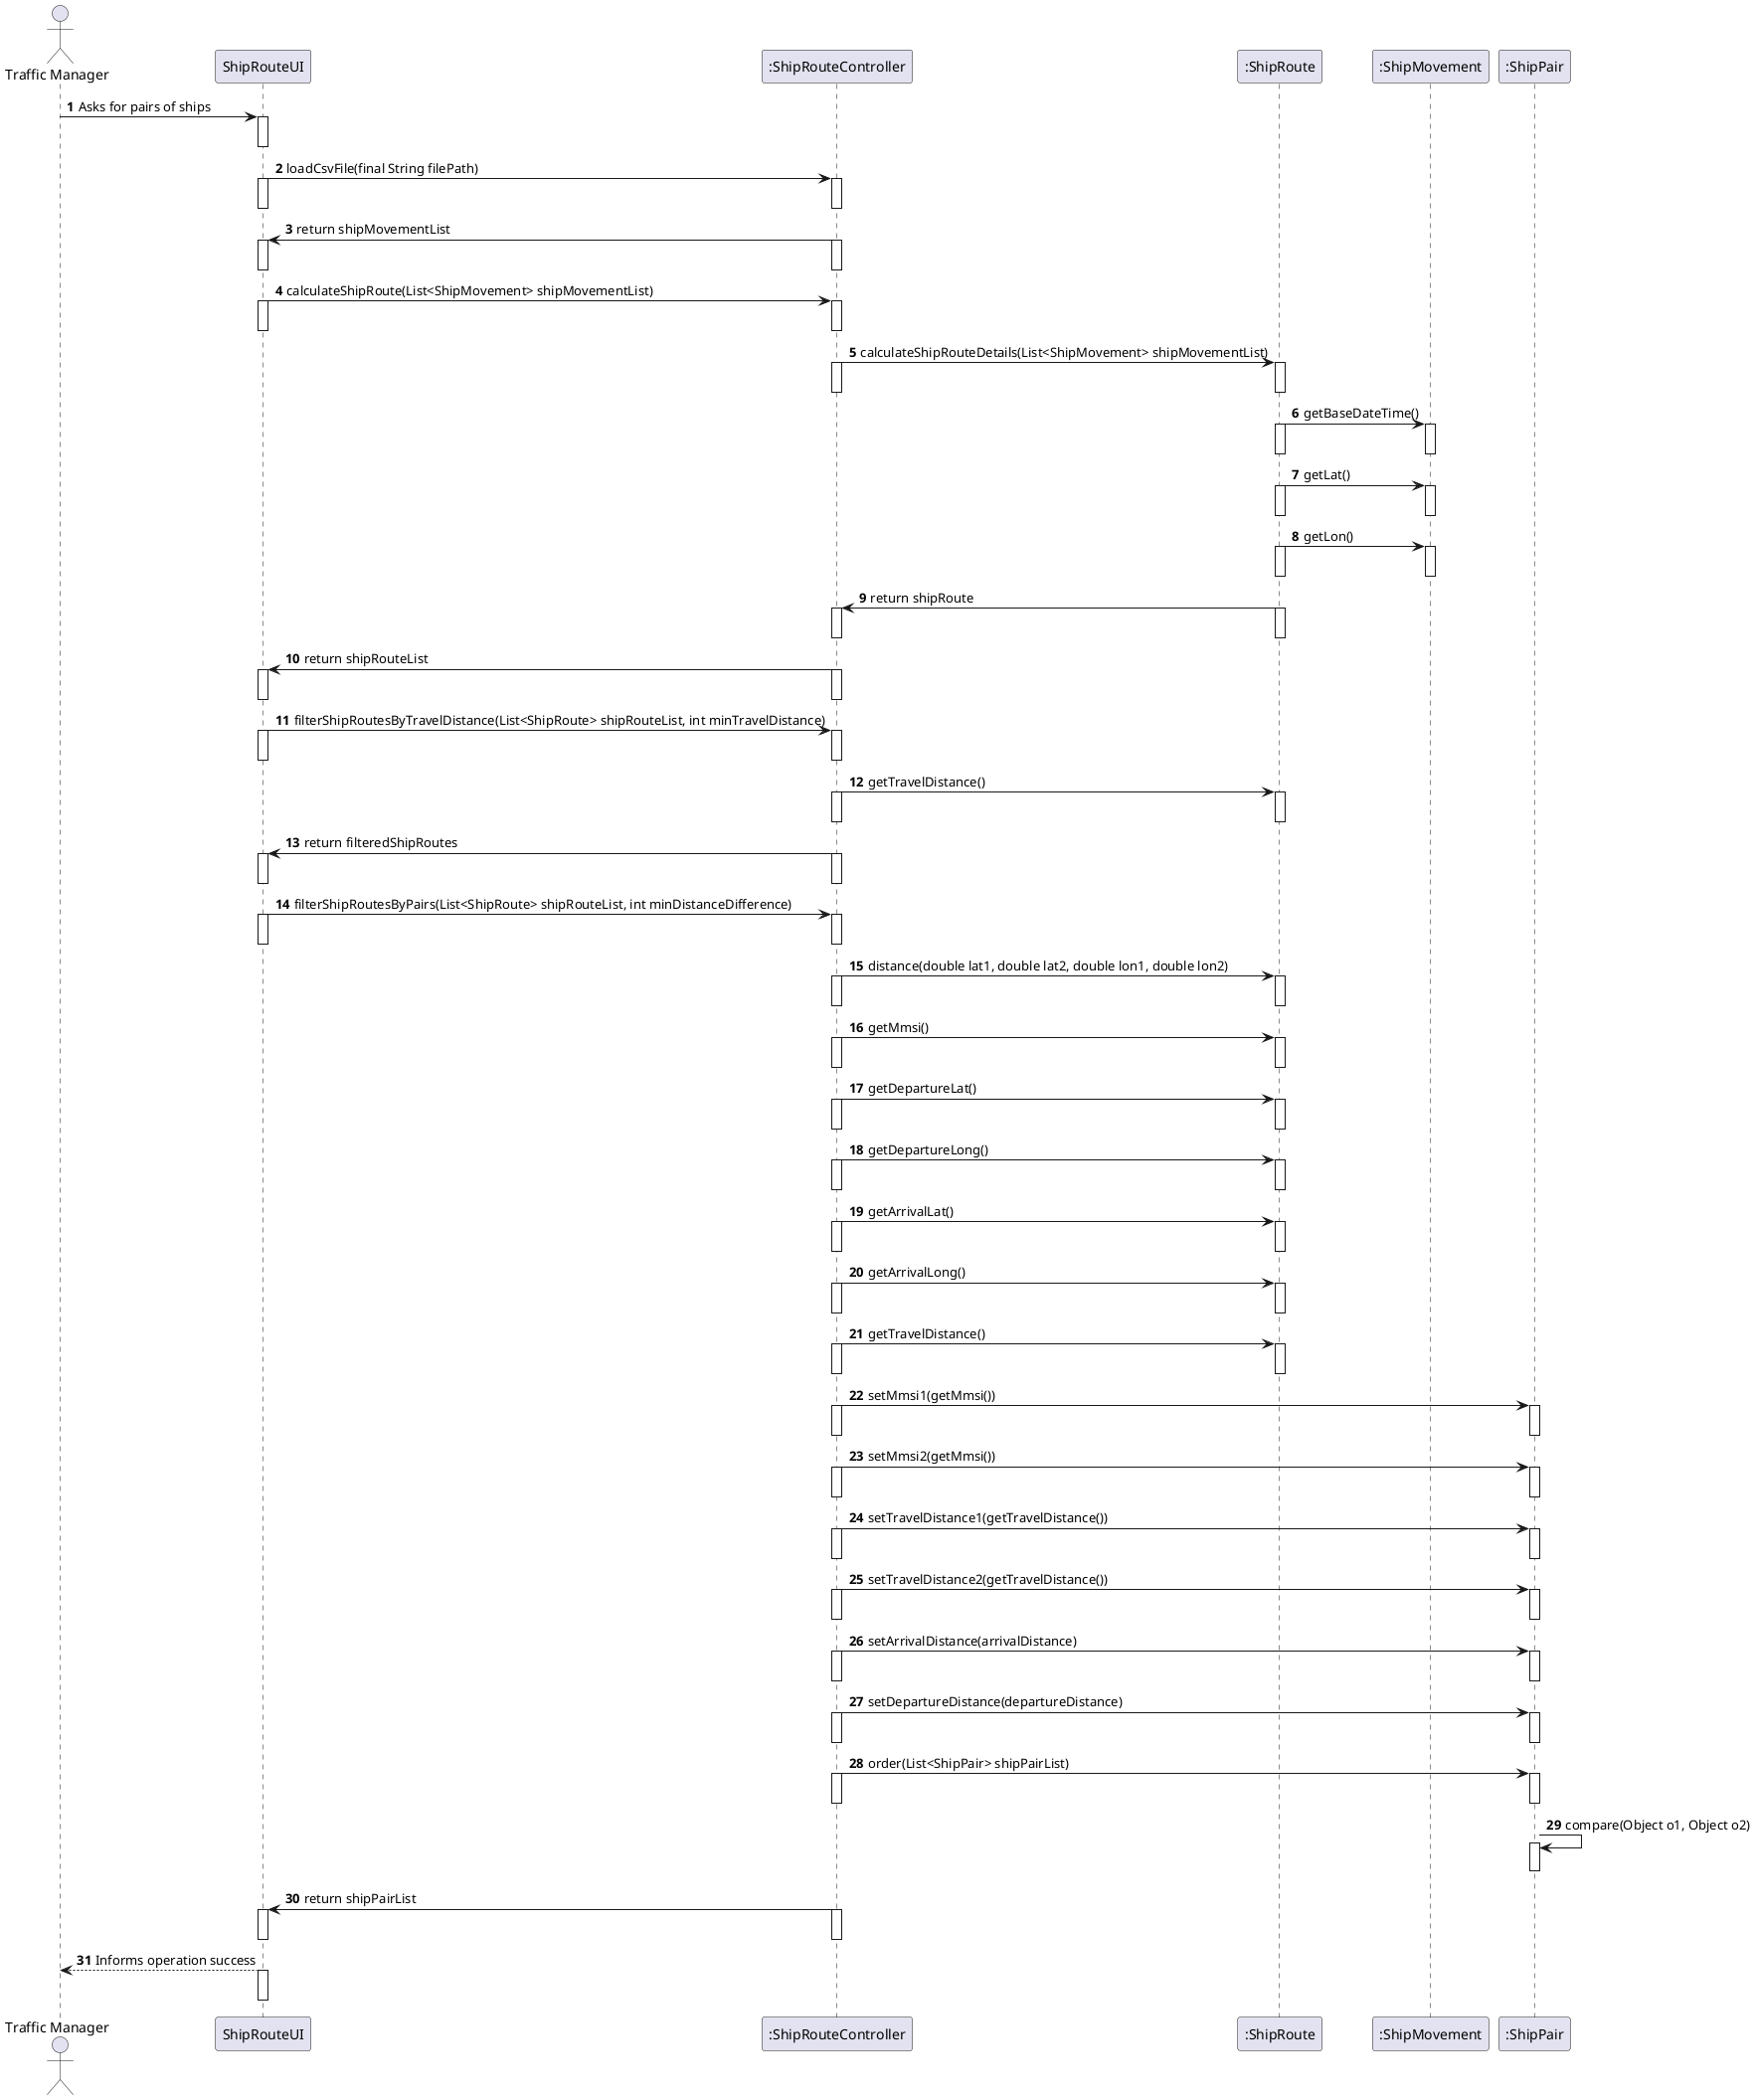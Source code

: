@startuml
autonumber
'hide footbox
actor "Traffic Manager" as TRAFFICMANAGER

participant "ShipRouteUI" as UI
participant ":ShipRouteController" as CTRL
participant ":ShipRoute" as ship
participant ":ShipMovement" as shipMov
participant ":ShipPair" as shipPair

TRAFFICMANAGER -> UI:Asks for pairs of ships
activate UI
deactivate UI

UI -> CTRL: loadCsvFile(final String filePath)
activate UI
deactivate UI
activate CTRL
deactivate CTRL

CTRL -> UI: return shipMovementList
activate CTRL
deactivate CTRL
activate UI
deactivate UI

UI -> CTRL: calculateShipRoute(List<ShipMovement> shipMovementList)
activate UI
deactivate UI
activate CTRL
deactivate CTRL

CTRL -> ship: calculateShipRouteDetails(List<ShipMovement> shipMovementList)
activate CTRL
deactivate CTRL
activate ship
deactivate ship

ship -> shipMov: getBaseDateTime()
activate ship
deactivate ship
activate shipMov
deactivate shipMov


ship -> shipMov: getLat()
activate ship
deactivate ship
activate shipMov
deactivate shipMov

ship -> shipMov: getLon()
activate ship
deactivate ship
activate shipMov
deactivate shipMov

ship -> CTRL: return shipRoute
activate ship
deactivate ship
activate CTRL
deactivate CTRL

CTRL -> UI: return shipRouteList
activate CTRL
deactivate CTRL
activate UI
deactivate UI

UI -> CTRL: filterShipRoutesByTravelDistance(List<ShipRoute> shipRouteList, int minTravelDistance)
activate UI
deactivate UI
activate CTRL
deactivate CTRL

CTRL -> ship: getTravelDistance()
activate CTRL
deactivate CTRL
activate ship
deactivate ship

CTRL -> UI: return filteredShipRoutes
activate UI
deactivate UI
activate CTRL
deactivate CTRL


UI -> CTRL: filterShipRoutesByPairs(List<ShipRoute> shipRouteList, int minDistanceDifference)
activate UI
deactivate UI
activate CTRL
deactivate CTRL

CTRL -> ship: distance(double lat1, double lat2, double lon1, double lon2)
activate CTRL
deactivate CTRL
activate ship
deactivate ship

CTRL -> ship: getMmsi()
activate CTRL
deactivate CTRL
activate ship
deactivate ship

CTRL -> ship: getDepartureLat()
activate CTRL
deactivate CTRL
activate ship
deactivate ship

CTRL -> ship: getDepartureLong()
activate CTRL
deactivate CTRL
activate ship
deactivate ship

CTRL -> ship: getArrivalLat()
activate CTRL
deactivate CTRL
activate ship
deactivate ship

CTRL -> ship: getArrivalLong()
activate CTRL
deactivate CTRL
activate ship
deactivate ship

CTRL -> ship: getTravelDistance()
activate CTRL
deactivate CTRL
activate ship
deactivate ship

CTRL -> shipPair: setMmsi1(getMmsi())
activate CTRL
deactivate CTRL
activate shipPair
deactivate shipPair

CTRL -> shipPair: setMmsi2(getMmsi())
activate CTRL
deactivate CTRL
activate shipPair
deactivate shipPair

CTRL -> shipPair: setTravelDistance1(getTravelDistance())
activate CTRL
deactivate CTRL
activate shipPair
deactivate shipPair

CTRL -> shipPair: setTravelDistance2(getTravelDistance())
activate CTRL
deactivate CTRL
activate shipPair
deactivate shipPair

CTRL -> shipPair: setArrivalDistance(arrivalDistance)
activate CTRL
deactivate CTRL
activate shipPair
deactivate shipPair

CTRL -> shipPair: setDepartureDistance(departureDistance)
activate CTRL
deactivate CTRL
activate shipPair
deactivate shipPair

CTRL -> shipPair: order(List<ShipPair> shipPairList)
activate CTRL
deactivate CTRL
activate shipPair
deactivate shipPair

shipPair -> shipPair: compare(Object o1, Object o2)
activate shipPair
deactivate shipPair

CTRL -> UI: return shipPairList
activate CTRL
deactivate CTRL
activate UI
deactivate UI

UI --> TRAFFICMANAGER: Informs operation success
activate UI
deactivate UI

@enduml
